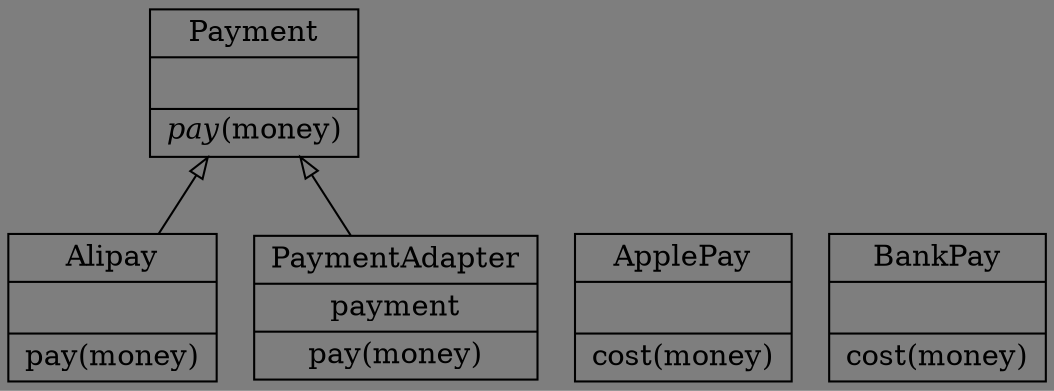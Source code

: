 digraph "classes_1._适配器模式_3.py" {
rankdir=BT
bgcolor="#7e7e7e"
charset="utf-8"
"1._适配器模式_3.Alipay" [color="black", fontcolor="black", label=<{Alipay|<br ALIGN="LEFT"/>|pay(money)<br ALIGN="LEFT"/>}>, shape="record", style="solid"];
"1._适配器模式_3.ApplePay" [color="black", fontcolor="black", label=<{ApplePay|<br ALIGN="LEFT"/>|cost(money)<br ALIGN="LEFT"/>}>, shape="record", style="solid"];
"1._适配器模式_3.BankPay" [color="black", fontcolor="black", label=<{BankPay|<br ALIGN="LEFT"/>|cost(money)<br ALIGN="LEFT"/>}>, shape="record", style="solid"];
"1._适配器模式_3.Payment" [color="black", fontcolor="black", label=<{Payment|<br ALIGN="LEFT"/>|<I>pay</I>(money)<br ALIGN="LEFT"/>}>, shape="record", style="solid"];
"1._适配器模式_3.PaymentAdapter" [color="black", fontcolor="black", label=<{PaymentAdapter|payment<br ALIGN="LEFT"/>|pay(money)<br ALIGN="LEFT"/>}>, shape="record", style="solid"];
"1._适配器模式_3.Alipay" -> "1._适配器模式_3.Payment" [arrowhead="empty", arrowtail="none"];
"1._适配器模式_3.PaymentAdapter" -> "1._适配器模式_3.Payment" [arrowhead="empty", arrowtail="none"];
}
